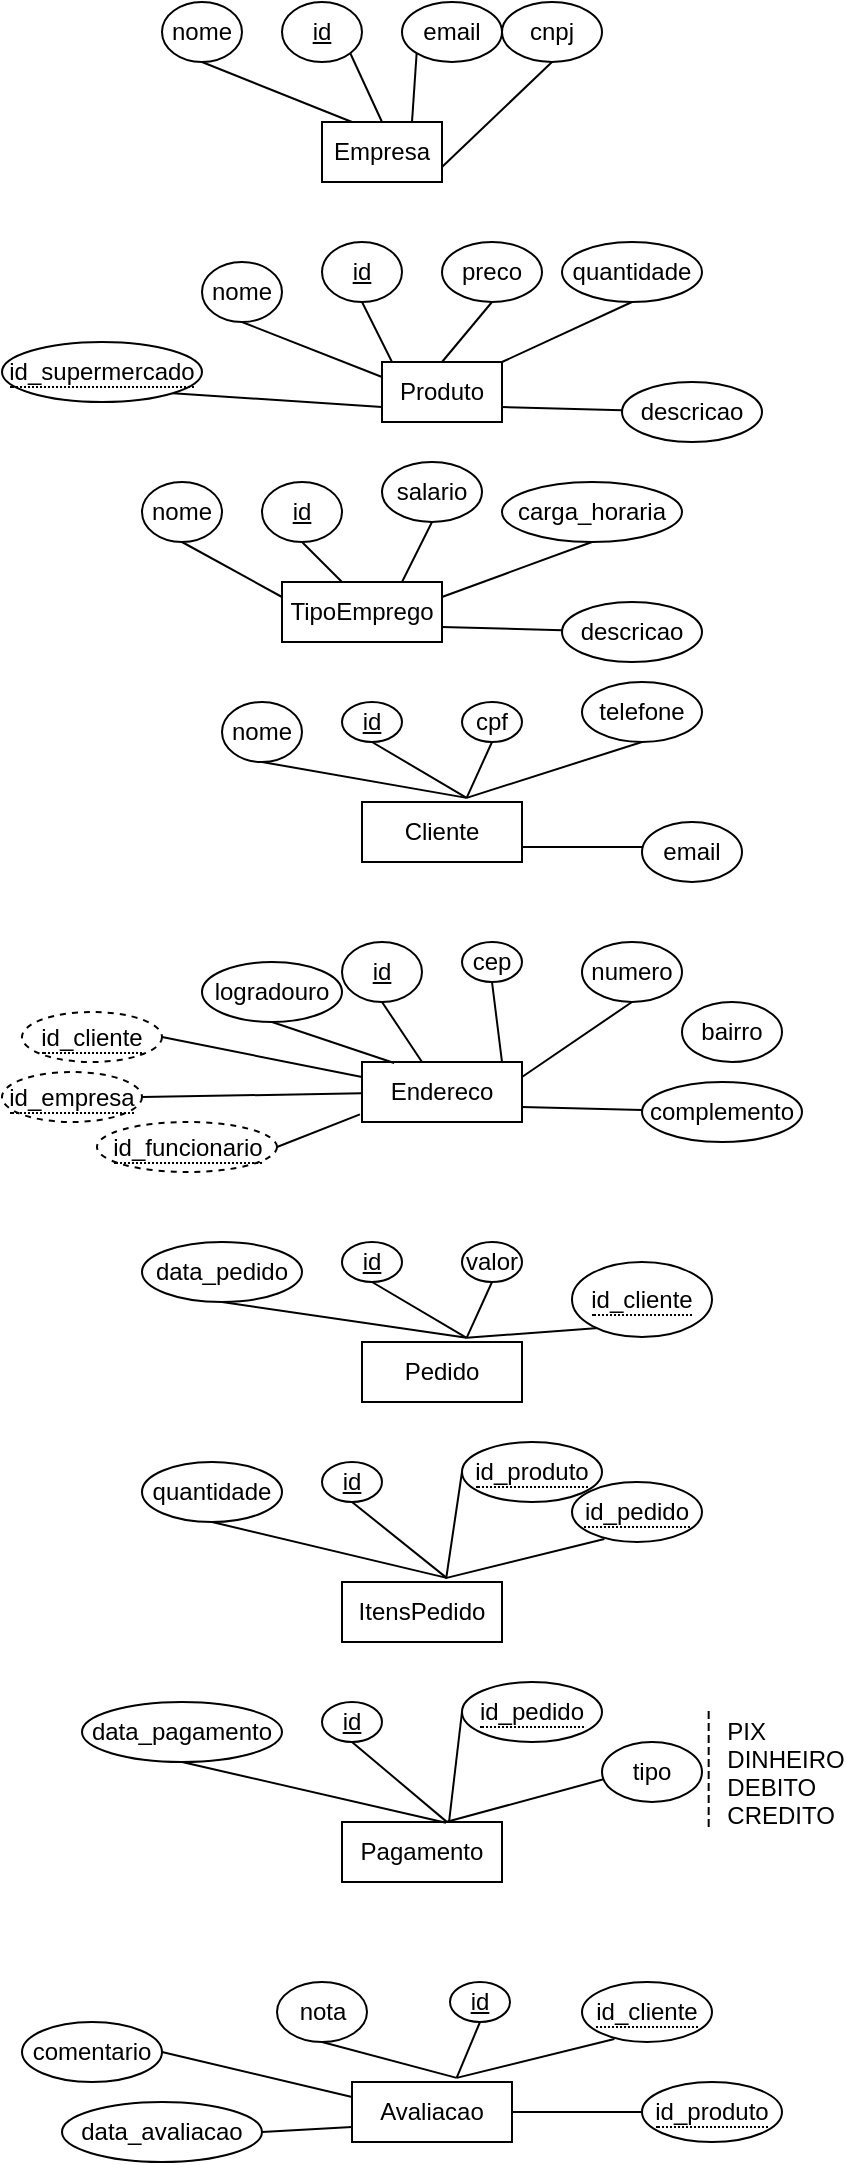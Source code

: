 <mxfile version="26.2.14">
  <diagram name="Página-1" id="Drnf9uqqlirL5EnXHfjC">
    <mxGraphModel dx="1042" dy="570" grid="1" gridSize="10" guides="1" tooltips="1" connect="1" arrows="1" fold="1" page="1" pageScale="1" pageWidth="827" pageHeight="1169" math="0" shadow="0">
      <root>
        <mxCell id="0" />
        <mxCell id="1" parent="0" />
        <mxCell id="9hwOlMBhv-UrlbbnnncC-19" style="rounded=0;orthogonalLoop=1;jettySize=auto;html=1;exitX=1;exitY=0.75;exitDx=0;exitDy=0;entryX=0.5;entryY=1;entryDx=0;entryDy=0;endArrow=none;startFill=0;" parent="1" source="EYXZYuBYo84JqY7Hq9LT-1" target="EYXZYuBYo84JqY7Hq9LT-4" edge="1">
          <mxGeometry relative="1" as="geometry" />
        </mxCell>
        <mxCell id="EYXZYuBYo84JqY7Hq9LT-1" value="Empresa" style="rounded=0;whiteSpace=wrap;html=1;" parent="1" vertex="1">
          <mxGeometry x="350" y="70" width="60" height="30" as="geometry" />
        </mxCell>
        <mxCell id="9hwOlMBhv-UrlbbnnncC-14" style="rounded=0;orthogonalLoop=1;jettySize=auto;html=1;exitX=0.5;exitY=1;exitDx=0;exitDy=0;entryX=0.25;entryY=0;entryDx=0;entryDy=0;endArrow=none;startFill=0;" parent="1" source="EYXZYuBYo84JqY7Hq9LT-2" target="EYXZYuBYo84JqY7Hq9LT-1" edge="1">
          <mxGeometry relative="1" as="geometry" />
        </mxCell>
        <mxCell id="EYXZYuBYo84JqY7Hq9LT-2" value="nome" style="ellipse;whiteSpace=wrap;html=1;" parent="1" vertex="1">
          <mxGeometry x="270" y="10" width="40" height="30" as="geometry" />
        </mxCell>
        <mxCell id="9hwOlMBhv-UrlbbnnncC-15" style="rounded=0;orthogonalLoop=1;jettySize=auto;html=1;exitX=1;exitY=1;exitDx=0;exitDy=0;entryX=0.5;entryY=0;entryDx=0;entryDy=0;endArrow=none;startFill=0;" parent="1" source="EYXZYuBYo84JqY7Hq9LT-3" target="EYXZYuBYo84JqY7Hq9LT-1" edge="1">
          <mxGeometry relative="1" as="geometry" />
        </mxCell>
        <mxCell id="EYXZYuBYo84JqY7Hq9LT-3" value="id" style="ellipse;whiteSpace=wrap;html=1;align=center;fontStyle=4;" parent="1" vertex="1">
          <mxGeometry x="330" y="10" width="40" height="30" as="geometry" />
        </mxCell>
        <mxCell id="EYXZYuBYo84JqY7Hq9LT-4" value="cnpj" style="ellipse;whiteSpace=wrap;html=1;align=center;" parent="1" vertex="1">
          <mxGeometry x="440" y="10" width="50" height="30" as="geometry" />
        </mxCell>
        <mxCell id="9hwOlMBhv-UrlbbnnncC-17" style="rounded=0;orthogonalLoop=1;jettySize=auto;html=1;exitX=0;exitY=1;exitDx=0;exitDy=0;entryX=0.75;entryY=0;entryDx=0;entryDy=0;endArrow=none;startFill=0;" parent="1" source="EYXZYuBYo84JqY7Hq9LT-5" target="EYXZYuBYo84JqY7Hq9LT-1" edge="1">
          <mxGeometry relative="1" as="geometry" />
        </mxCell>
        <mxCell id="EYXZYuBYo84JqY7Hq9LT-5" value="email" style="ellipse;whiteSpace=wrap;html=1;align=center;" parent="1" vertex="1">
          <mxGeometry x="390" y="10" width="50" height="30" as="geometry" />
        </mxCell>
        <mxCell id="9hwOlMBhv-UrlbbnnncC-1" value="Produto" style="rounded=0;whiteSpace=wrap;html=1;" parent="1" vertex="1">
          <mxGeometry x="380" y="190" width="60" height="30" as="geometry" />
        </mxCell>
        <mxCell id="9hwOlMBhv-UrlbbnnncC-21" style="rounded=0;orthogonalLoop=1;jettySize=auto;html=1;exitX=0.5;exitY=1;exitDx=0;exitDy=0;entryX=0;entryY=0.25;entryDx=0;entryDy=0;endArrow=none;startFill=0;" parent="1" source="9hwOlMBhv-UrlbbnnncC-3" target="9hwOlMBhv-UrlbbnnncC-1" edge="1">
          <mxGeometry relative="1" as="geometry" />
        </mxCell>
        <mxCell id="9hwOlMBhv-UrlbbnnncC-3" value="nome" style="ellipse;whiteSpace=wrap;html=1;" parent="1" vertex="1">
          <mxGeometry x="290" y="140" width="40" height="30" as="geometry" />
        </mxCell>
        <mxCell id="9hwOlMBhv-UrlbbnnncC-22" style="rounded=0;orthogonalLoop=1;jettySize=auto;html=1;exitX=0.5;exitY=1;exitDx=0;exitDy=0;endArrow=none;startFill=0;" parent="1" source="9hwOlMBhv-UrlbbnnncC-4" edge="1">
          <mxGeometry relative="1" as="geometry">
            <mxPoint x="385" y="190" as="targetPoint" />
          </mxGeometry>
        </mxCell>
        <mxCell id="9hwOlMBhv-UrlbbnnncC-4" value="id" style="ellipse;whiteSpace=wrap;html=1;align=center;fontStyle=4;" parent="1" vertex="1">
          <mxGeometry x="350" y="130" width="40" height="30" as="geometry" />
        </mxCell>
        <mxCell id="9hwOlMBhv-UrlbbnnncC-23" style="rounded=0;orthogonalLoop=1;jettySize=auto;html=1;exitX=0.5;exitY=1;exitDx=0;exitDy=0;entryX=0.5;entryY=0;entryDx=0;entryDy=0;endArrow=none;startFill=0;" parent="1" source="9hwOlMBhv-UrlbbnnncC-5" target="9hwOlMBhv-UrlbbnnncC-1" edge="1">
          <mxGeometry relative="1" as="geometry" />
        </mxCell>
        <mxCell id="9hwOlMBhv-UrlbbnnncC-5" value="preco" style="ellipse;whiteSpace=wrap;html=1;align=center;" parent="1" vertex="1">
          <mxGeometry x="410" y="130" width="50" height="30" as="geometry" />
        </mxCell>
        <mxCell id="9hwOlMBhv-UrlbbnnncC-24" style="rounded=0;orthogonalLoop=1;jettySize=auto;html=1;exitX=0.5;exitY=1;exitDx=0;exitDy=0;entryX=1;entryY=0;entryDx=0;entryDy=0;endArrow=none;startFill=0;" parent="1" source="9hwOlMBhv-UrlbbnnncC-6" target="9hwOlMBhv-UrlbbnnncC-1" edge="1">
          <mxGeometry relative="1" as="geometry" />
        </mxCell>
        <mxCell id="9hwOlMBhv-UrlbbnnncC-6" value="quantidade" style="ellipse;whiteSpace=wrap;html=1;align=center;" parent="1" vertex="1">
          <mxGeometry x="470" y="130" width="70" height="30" as="geometry" />
        </mxCell>
        <mxCell id="9hwOlMBhv-UrlbbnnncC-25" style="rounded=0;orthogonalLoop=1;jettySize=auto;html=1;entryX=1;entryY=0.75;entryDx=0;entryDy=0;endArrow=none;startFill=0;" parent="1" source="9hwOlMBhv-UrlbbnnncC-7" target="9hwOlMBhv-UrlbbnnncC-1" edge="1">
          <mxGeometry relative="1" as="geometry" />
        </mxCell>
        <mxCell id="9hwOlMBhv-UrlbbnnncC-7" value="descricao" style="ellipse;whiteSpace=wrap;html=1;align=center;" parent="1" vertex="1">
          <mxGeometry x="500" y="200" width="70" height="30" as="geometry" />
        </mxCell>
        <mxCell id="9hwOlMBhv-UrlbbnnncC-26" value="TipoEmprego" style="rounded=0;whiteSpace=wrap;html=1;" parent="1" vertex="1">
          <mxGeometry x="330" y="300" width="80" height="30" as="geometry" />
        </mxCell>
        <mxCell id="9hwOlMBhv-UrlbbnnncC-27" style="rounded=0;orthogonalLoop=1;jettySize=auto;html=1;exitX=0.5;exitY=1;exitDx=0;exitDy=0;entryX=0;entryY=0.25;entryDx=0;entryDy=0;endArrow=none;startFill=0;" parent="1" source="9hwOlMBhv-UrlbbnnncC-28" target="9hwOlMBhv-UrlbbnnncC-26" edge="1">
          <mxGeometry relative="1" as="geometry" />
        </mxCell>
        <mxCell id="9hwOlMBhv-UrlbbnnncC-28" value="nome" style="ellipse;whiteSpace=wrap;html=1;" parent="1" vertex="1">
          <mxGeometry x="260" y="250" width="40" height="30" as="geometry" />
        </mxCell>
        <mxCell id="9hwOlMBhv-UrlbbnnncC-29" style="rounded=0;orthogonalLoop=1;jettySize=auto;html=1;exitX=0.5;exitY=1;exitDx=0;exitDy=0;endArrow=none;startFill=0;" parent="1" source="9hwOlMBhv-UrlbbnnncC-30" edge="1">
          <mxGeometry relative="1" as="geometry">
            <mxPoint x="360" y="300" as="targetPoint" />
          </mxGeometry>
        </mxCell>
        <mxCell id="9hwOlMBhv-UrlbbnnncC-30" value="id" style="ellipse;whiteSpace=wrap;html=1;align=center;fontStyle=4;" parent="1" vertex="1">
          <mxGeometry x="320" y="250" width="40" height="30" as="geometry" />
        </mxCell>
        <mxCell id="9hwOlMBhv-UrlbbnnncC-31" style="rounded=0;orthogonalLoop=1;jettySize=auto;html=1;exitX=0.5;exitY=1;exitDx=0;exitDy=0;entryX=0.75;entryY=0;entryDx=0;entryDy=0;endArrow=none;startFill=0;" parent="1" source="9hwOlMBhv-UrlbbnnncC-32" target="9hwOlMBhv-UrlbbnnncC-26" edge="1">
          <mxGeometry relative="1" as="geometry" />
        </mxCell>
        <mxCell id="9hwOlMBhv-UrlbbnnncC-32" value="salario" style="ellipse;whiteSpace=wrap;html=1;align=center;" parent="1" vertex="1">
          <mxGeometry x="380" y="240" width="50" height="30" as="geometry" />
        </mxCell>
        <mxCell id="9hwOlMBhv-UrlbbnnncC-33" style="rounded=0;orthogonalLoop=1;jettySize=auto;html=1;exitX=0.5;exitY=1;exitDx=0;exitDy=0;entryX=1;entryY=0.25;entryDx=0;entryDy=0;endArrow=none;startFill=0;" parent="1" source="9hwOlMBhv-UrlbbnnncC-34" target="9hwOlMBhv-UrlbbnnncC-26" edge="1">
          <mxGeometry relative="1" as="geometry" />
        </mxCell>
        <mxCell id="9hwOlMBhv-UrlbbnnncC-34" value="carga_horaria" style="ellipse;whiteSpace=wrap;html=1;align=center;" parent="1" vertex="1">
          <mxGeometry x="440" y="250" width="90" height="30" as="geometry" />
        </mxCell>
        <mxCell id="9hwOlMBhv-UrlbbnnncC-35" style="rounded=0;orthogonalLoop=1;jettySize=auto;html=1;entryX=1;entryY=0.75;entryDx=0;entryDy=0;endArrow=none;startFill=0;" parent="1" source="9hwOlMBhv-UrlbbnnncC-36" target="9hwOlMBhv-UrlbbnnncC-26" edge="1">
          <mxGeometry relative="1" as="geometry" />
        </mxCell>
        <mxCell id="9hwOlMBhv-UrlbbnnncC-36" value="descricao" style="ellipse;whiteSpace=wrap;html=1;align=center;" parent="1" vertex="1">
          <mxGeometry x="470" y="310" width="70" height="30" as="geometry" />
        </mxCell>
        <mxCell id="9hwOlMBhv-UrlbbnnncC-38" style="rounded=0;orthogonalLoop=1;jettySize=auto;html=1;exitX=1;exitY=1;exitDx=0;exitDy=0;entryX=0;entryY=0.75;entryDx=0;entryDy=0;endArrow=none;startFill=0;" parent="1" source="9hwOlMBhv-UrlbbnnncC-37" target="9hwOlMBhv-UrlbbnnncC-1" edge="1">
          <mxGeometry relative="1" as="geometry" />
        </mxCell>
        <mxCell id="9hwOlMBhv-UrlbbnnncC-37" value="&lt;span style=&quot;border-bottom: 1px dotted&quot;&gt;id_supermercado&lt;/span&gt;" style="ellipse;whiteSpace=wrap;html=1;align=center;" parent="1" vertex="1">
          <mxGeometry x="190" y="180" width="100" height="30" as="geometry" />
        </mxCell>
        <mxCell id="9hwOlMBhv-UrlbbnnncC-39" value="Cliente" style="rounded=0;whiteSpace=wrap;html=1;" parent="1" vertex="1">
          <mxGeometry x="370" y="410" width="80" height="30" as="geometry" />
        </mxCell>
        <mxCell id="9hwOlMBhv-UrlbbnnncC-41" value="nome" style="ellipse;whiteSpace=wrap;html=1;" parent="1" vertex="1">
          <mxGeometry x="300" y="360" width="40" height="30" as="geometry" />
        </mxCell>
        <mxCell id="9hwOlMBhv-UrlbbnnncC-43" value="id" style="ellipse;whiteSpace=wrap;html=1;align=center;fontStyle=4;" parent="1" vertex="1">
          <mxGeometry x="360" y="360" width="30" height="20" as="geometry" />
        </mxCell>
        <mxCell id="9hwOlMBhv-UrlbbnnncC-45" value="cpf" style="ellipse;whiteSpace=wrap;html=1;align=center;" parent="1" vertex="1">
          <mxGeometry x="420" y="360" width="30" height="20" as="geometry" />
        </mxCell>
        <mxCell id="9hwOlMBhv-UrlbbnnncC-46" style="rounded=0;orthogonalLoop=1;jettySize=auto;html=1;exitX=0.5;exitY=1;exitDx=0;exitDy=0;entryX=0.654;entryY=-0.069;entryDx=0;entryDy=0;endArrow=none;startFill=0;entryPerimeter=0;" parent="1" source="9hwOlMBhv-UrlbbnnncC-47" target="9hwOlMBhv-UrlbbnnncC-39" edge="1">
          <mxGeometry relative="1" as="geometry" />
        </mxCell>
        <mxCell id="9hwOlMBhv-UrlbbnnncC-47" value="telefone" style="ellipse;whiteSpace=wrap;html=1;align=center;" parent="1" vertex="1">
          <mxGeometry x="480" y="350" width="60" height="30" as="geometry" />
        </mxCell>
        <mxCell id="9hwOlMBhv-UrlbbnnncC-48" style="edgeStyle=orthogonalEdgeStyle;rounded=0;orthogonalLoop=1;jettySize=auto;html=1;entryX=1;entryY=0.75;entryDx=0;entryDy=0;endArrow=none;startFill=0;" parent="1" source="9hwOlMBhv-UrlbbnnncC-49" target="9hwOlMBhv-UrlbbnnncC-39" edge="1">
          <mxGeometry relative="1" as="geometry">
            <Array as="points">
              <mxPoint x="480" y="433" />
            </Array>
          </mxGeometry>
        </mxCell>
        <mxCell id="9hwOlMBhv-UrlbbnnncC-49" value="email" style="ellipse;whiteSpace=wrap;html=1;align=center;" parent="1" vertex="1">
          <mxGeometry x="510" y="420" width="50" height="30" as="geometry" />
        </mxCell>
        <mxCell id="9hwOlMBhv-UrlbbnnncC-50" value="Endereco" style="rounded=0;whiteSpace=wrap;html=1;" parent="1" vertex="1">
          <mxGeometry x="370" y="540" width="80" height="30" as="geometry" />
        </mxCell>
        <mxCell id="9hwOlMBhv-UrlbbnnncC-51" style="rounded=0;orthogonalLoop=1;jettySize=auto;html=1;exitX=0.5;exitY=1;exitDx=0;exitDy=0;entryX=0.201;entryY=0.016;entryDx=0;entryDy=0;endArrow=none;startFill=0;entryPerimeter=0;" parent="1" source="9hwOlMBhv-UrlbbnnncC-52" target="9hwOlMBhv-UrlbbnnncC-50" edge="1">
          <mxGeometry relative="1" as="geometry" />
        </mxCell>
        <mxCell id="9hwOlMBhv-UrlbbnnncC-52" value="logradouro" style="ellipse;whiteSpace=wrap;html=1;" parent="1" vertex="1">
          <mxGeometry x="290" y="490" width="70" height="30" as="geometry" />
        </mxCell>
        <mxCell id="9hwOlMBhv-UrlbbnnncC-53" style="rounded=0;orthogonalLoop=1;jettySize=auto;html=1;exitX=0.5;exitY=1;exitDx=0;exitDy=0;endArrow=none;startFill=0;" parent="1" source="9hwOlMBhv-UrlbbnnncC-54" edge="1">
          <mxGeometry relative="1" as="geometry">
            <mxPoint x="400" y="540" as="targetPoint" />
          </mxGeometry>
        </mxCell>
        <mxCell id="9hwOlMBhv-UrlbbnnncC-54" value="id" style="ellipse;whiteSpace=wrap;html=1;align=center;fontStyle=4;" parent="1" vertex="1">
          <mxGeometry x="360" y="480" width="40" height="30" as="geometry" />
        </mxCell>
        <mxCell id="9hwOlMBhv-UrlbbnnncC-55" style="rounded=0;orthogonalLoop=1;jettySize=auto;html=1;exitX=0.5;exitY=1;exitDx=0;exitDy=0;endArrow=none;startFill=0;" parent="1" source="9hwOlMBhv-UrlbbnnncC-56" edge="1">
          <mxGeometry relative="1" as="geometry">
            <mxPoint x="440" y="540" as="targetPoint" />
          </mxGeometry>
        </mxCell>
        <mxCell id="9hwOlMBhv-UrlbbnnncC-56" value="cep" style="ellipse;whiteSpace=wrap;html=1;align=center;" parent="1" vertex="1">
          <mxGeometry x="420" y="480" width="30" height="20" as="geometry" />
        </mxCell>
        <mxCell id="9hwOlMBhv-UrlbbnnncC-57" style="rounded=0;orthogonalLoop=1;jettySize=auto;html=1;exitX=0.5;exitY=1;exitDx=0;exitDy=0;entryX=1;entryY=0.25;entryDx=0;entryDy=0;endArrow=none;startFill=0;" parent="1" source="9hwOlMBhv-UrlbbnnncC-58" target="9hwOlMBhv-UrlbbnnncC-50" edge="1">
          <mxGeometry relative="1" as="geometry" />
        </mxCell>
        <mxCell id="9hwOlMBhv-UrlbbnnncC-58" value="numero" style="ellipse;whiteSpace=wrap;html=1;align=center;" parent="1" vertex="1">
          <mxGeometry x="480" y="480" width="50" height="30" as="geometry" />
        </mxCell>
        <mxCell id="9hwOlMBhv-UrlbbnnncC-59" style="rounded=0;orthogonalLoop=1;jettySize=auto;html=1;entryX=1;entryY=0.75;entryDx=0;entryDy=0;endArrow=none;startFill=0;" parent="1" source="9hwOlMBhv-UrlbbnnncC-60" target="9hwOlMBhv-UrlbbnnncC-50" edge="1">
          <mxGeometry relative="1" as="geometry" />
        </mxCell>
        <mxCell id="9hwOlMBhv-UrlbbnnncC-60" value="complemento" style="ellipse;whiteSpace=wrap;html=1;align=center;" parent="1" vertex="1">
          <mxGeometry x="510" y="550" width="80" height="30" as="geometry" />
        </mxCell>
        <mxCell id="9hwOlMBhv-UrlbbnnncC-61" value="bairro" style="ellipse;whiteSpace=wrap;html=1;align=center;" parent="1" vertex="1">
          <mxGeometry x="530" y="510" width="50" height="30" as="geometry" />
        </mxCell>
        <mxCell id="9hwOlMBhv-UrlbbnnncC-68" style="rounded=0;orthogonalLoop=1;jettySize=auto;html=1;exitX=1;exitY=0.5;exitDx=0;exitDy=0;entryX=0;entryY=0.25;entryDx=0;entryDy=0;endArrow=none;startFill=0;" parent="1" source="9hwOlMBhv-UrlbbnnncC-64" target="9hwOlMBhv-UrlbbnnncC-50" edge="1">
          <mxGeometry relative="1" as="geometry" />
        </mxCell>
        <mxCell id="9hwOlMBhv-UrlbbnnncC-64" value="&lt;span style=&quot;border-bottom: 1px dotted&quot;&gt;id_cliente&lt;/span&gt;" style="ellipse;whiteSpace=wrap;html=1;align=center;dashed=1;" parent="1" vertex="1">
          <mxGeometry x="200" y="515" width="70" height="25" as="geometry" />
        </mxCell>
        <mxCell id="9hwOlMBhv-UrlbbnnncC-67" style="rounded=0;orthogonalLoop=1;jettySize=auto;html=1;exitX=1;exitY=0.5;exitDx=0;exitDy=0;endArrow=none;startFill=0;" parent="1" source="9hwOlMBhv-UrlbbnnncC-65" target="9hwOlMBhv-UrlbbnnncC-50" edge="1">
          <mxGeometry relative="1" as="geometry" />
        </mxCell>
        <mxCell id="9hwOlMBhv-UrlbbnnncC-65" value="&lt;span style=&quot;border-bottom: 1px dotted&quot;&gt;id_empresa&lt;/span&gt;" style="ellipse;whiteSpace=wrap;html=1;align=center;dashed=1;" parent="1" vertex="1">
          <mxGeometry x="190" y="545" width="70" height="25" as="geometry" />
        </mxCell>
        <mxCell id="9hwOlMBhv-UrlbbnnncC-66" value="&lt;span style=&quot;border-bottom: 1px dotted&quot;&gt;id_funcionario&lt;/span&gt;" style="ellipse;whiteSpace=wrap;html=1;align=center;dashed=1;" parent="1" vertex="1">
          <mxGeometry x="237.5" y="570" width="90" height="25" as="geometry" />
        </mxCell>
        <mxCell id="9hwOlMBhv-UrlbbnnncC-69" style="rounded=0;orthogonalLoop=1;jettySize=auto;html=1;exitX=1;exitY=0.5;exitDx=0;exitDy=0;entryX=-0.013;entryY=0.872;entryDx=0;entryDy=0;entryPerimeter=0;endArrow=none;startFill=0;" parent="1" source="9hwOlMBhv-UrlbbnnncC-66" target="9hwOlMBhv-UrlbbnnncC-50" edge="1">
          <mxGeometry relative="1" as="geometry" />
        </mxCell>
        <mxCell id="9hwOlMBhv-UrlbbnnncC-70" style="rounded=0;orthogonalLoop=1;jettySize=auto;html=1;exitX=0.5;exitY=1;exitDx=0;exitDy=0;entryX=0.654;entryY=-0.069;entryDx=0;entryDy=0;endArrow=none;startFill=0;entryPerimeter=0;" parent="1" source="9hwOlMBhv-UrlbbnnncC-45" target="9hwOlMBhv-UrlbbnnncC-39" edge="1">
          <mxGeometry relative="1" as="geometry" />
        </mxCell>
        <mxCell id="9hwOlMBhv-UrlbbnnncC-71" style="rounded=0;orthogonalLoop=1;jettySize=auto;html=1;exitX=0.5;exitY=1;exitDx=0;exitDy=0;entryX=0.654;entryY=-0.069;entryDx=0;entryDy=0;endArrow=none;startFill=0;entryPerimeter=0;" parent="1" source="9hwOlMBhv-UrlbbnnncC-43" target="9hwOlMBhv-UrlbbnnncC-39" edge="1">
          <mxGeometry relative="1" as="geometry" />
        </mxCell>
        <mxCell id="9hwOlMBhv-UrlbbnnncC-72" style="rounded=0;orthogonalLoop=1;jettySize=auto;html=1;exitX=0.5;exitY=1;exitDx=0;exitDy=0;entryX=0.654;entryY=-0.069;entryDx=0;entryDy=0;endArrow=none;startFill=0;entryPerimeter=0;" parent="1" source="9hwOlMBhv-UrlbbnnncC-41" target="9hwOlMBhv-UrlbbnnncC-39" edge="1">
          <mxGeometry relative="1" as="geometry" />
        </mxCell>
        <mxCell id="9hwOlMBhv-UrlbbnnncC-76" value="Pedido" style="rounded=0;whiteSpace=wrap;html=1;" parent="1" vertex="1">
          <mxGeometry x="370" y="680" width="80" height="30" as="geometry" />
        </mxCell>
        <mxCell id="9hwOlMBhv-UrlbbnnncC-77" value="data_pedido" style="ellipse;whiteSpace=wrap;html=1;" parent="1" vertex="1">
          <mxGeometry x="260" y="630" width="80" height="30" as="geometry" />
        </mxCell>
        <mxCell id="9hwOlMBhv-UrlbbnnncC-78" value="id" style="ellipse;whiteSpace=wrap;html=1;align=center;fontStyle=4;" parent="1" vertex="1">
          <mxGeometry x="360" y="630" width="30" height="20" as="geometry" />
        </mxCell>
        <mxCell id="9hwOlMBhv-UrlbbnnncC-79" value="valor" style="ellipse;whiteSpace=wrap;html=1;align=center;" parent="1" vertex="1">
          <mxGeometry x="420" y="630" width="30" height="20" as="geometry" />
        </mxCell>
        <mxCell id="9hwOlMBhv-UrlbbnnncC-80" style="rounded=0;orthogonalLoop=1;jettySize=auto;html=1;exitX=0.334;exitY=0.86;exitDx=0;exitDy=0;entryX=0.654;entryY=-0.069;entryDx=0;entryDy=0;endArrow=none;startFill=0;entryPerimeter=0;exitPerimeter=0;" parent="1" source="9hwOlMBhv-UrlbbnnncC-91" target="9hwOlMBhv-UrlbbnnncC-76" edge="1">
          <mxGeometry relative="1" as="geometry">
            <mxPoint x="510" y="650" as="sourcePoint" />
          </mxGeometry>
        </mxCell>
        <mxCell id="9hwOlMBhv-UrlbbnnncC-84" style="rounded=0;orthogonalLoop=1;jettySize=auto;html=1;exitX=0.5;exitY=1;exitDx=0;exitDy=0;entryX=0.654;entryY=-0.069;entryDx=0;entryDy=0;endArrow=none;startFill=0;entryPerimeter=0;" parent="1" source="9hwOlMBhv-UrlbbnnncC-79" target="9hwOlMBhv-UrlbbnnncC-76" edge="1">
          <mxGeometry relative="1" as="geometry" />
        </mxCell>
        <mxCell id="9hwOlMBhv-UrlbbnnncC-85" style="rounded=0;orthogonalLoop=1;jettySize=auto;html=1;exitX=0.5;exitY=1;exitDx=0;exitDy=0;entryX=0.654;entryY=-0.069;entryDx=0;entryDy=0;endArrow=none;startFill=0;entryPerimeter=0;" parent="1" source="9hwOlMBhv-UrlbbnnncC-78" target="9hwOlMBhv-UrlbbnnncC-76" edge="1">
          <mxGeometry relative="1" as="geometry" />
        </mxCell>
        <mxCell id="9hwOlMBhv-UrlbbnnncC-86" style="rounded=0;orthogonalLoop=1;jettySize=auto;html=1;exitX=0.5;exitY=1;exitDx=0;exitDy=0;entryX=0.654;entryY=-0.069;entryDx=0;entryDy=0;endArrow=none;startFill=0;entryPerimeter=0;" parent="1" source="9hwOlMBhv-UrlbbnnncC-77" target="9hwOlMBhv-UrlbbnnncC-76" edge="1">
          <mxGeometry relative="1" as="geometry" />
        </mxCell>
        <mxCell id="9hwOlMBhv-UrlbbnnncC-91" value="&lt;span style=&quot;border-bottom: 1px dotted&quot;&gt;id_cliente&lt;/span&gt;" style="ellipse;whiteSpace=wrap;html=1;align=center;" parent="1" vertex="1">
          <mxGeometry x="475" y="640" width="70" height="37.5" as="geometry" />
        </mxCell>
        <mxCell id="9hwOlMBhv-UrlbbnnncC-103" value="ItensPedido" style="rounded=0;whiteSpace=wrap;html=1;" parent="1" vertex="1">
          <mxGeometry x="360" y="800" width="80" height="30" as="geometry" />
        </mxCell>
        <mxCell id="9hwOlMBhv-UrlbbnnncC-104" value="quantidade" style="ellipse;whiteSpace=wrap;html=1;" parent="1" vertex="1">
          <mxGeometry x="260" y="740" width="70" height="30" as="geometry" />
        </mxCell>
        <mxCell id="9hwOlMBhv-UrlbbnnncC-105" value="id" style="ellipse;whiteSpace=wrap;html=1;align=center;fontStyle=4;" parent="1" vertex="1">
          <mxGeometry x="350" y="740" width="30" height="20" as="geometry" />
        </mxCell>
        <mxCell id="9hwOlMBhv-UrlbbnnncC-107" style="rounded=0;orthogonalLoop=1;jettySize=auto;html=1;exitX=0.249;exitY=0.951;exitDx=0;exitDy=0;entryX=0.654;entryY=-0.069;entryDx=0;entryDy=0;endArrow=none;startFill=0;entryPerimeter=0;exitPerimeter=0;" parent="1" source="9hwOlMBhv-UrlbbnnncC-114" target="9hwOlMBhv-UrlbbnnncC-103" edge="1">
          <mxGeometry relative="1" as="geometry">
            <mxPoint x="500" y="760" as="sourcePoint" />
          </mxGeometry>
        </mxCell>
        <mxCell id="9hwOlMBhv-UrlbbnnncC-109" style="rounded=0;orthogonalLoop=1;jettySize=auto;html=1;endArrow=none;startFill=0;exitX=0;exitY=0.5;exitDx=0;exitDy=0;entryX=0.651;entryY=-0.055;entryDx=0;entryDy=0;entryPerimeter=0;" parent="1" source="9hwOlMBhv-UrlbbnnncC-115" target="9hwOlMBhv-UrlbbnnncC-103" edge="1">
          <mxGeometry relative="1" as="geometry">
            <mxPoint x="500.341" y="812.529" as="sourcePoint" />
            <mxPoint x="430" y="830" as="targetPoint" />
          </mxGeometry>
        </mxCell>
        <mxCell id="9hwOlMBhv-UrlbbnnncC-112" style="rounded=0;orthogonalLoop=1;jettySize=auto;html=1;exitX=0.5;exitY=1;exitDx=0;exitDy=0;entryX=0.654;entryY=-0.069;entryDx=0;entryDy=0;endArrow=none;startFill=0;entryPerimeter=0;" parent="1" source="9hwOlMBhv-UrlbbnnncC-105" target="9hwOlMBhv-UrlbbnnncC-103" edge="1">
          <mxGeometry relative="1" as="geometry" />
        </mxCell>
        <mxCell id="9hwOlMBhv-UrlbbnnncC-113" style="rounded=0;orthogonalLoop=1;jettySize=auto;html=1;exitX=0.5;exitY=1;exitDx=0;exitDy=0;entryX=0.654;entryY=-0.069;entryDx=0;entryDy=0;endArrow=none;startFill=0;entryPerimeter=0;" parent="1" source="9hwOlMBhv-UrlbbnnncC-104" target="9hwOlMBhv-UrlbbnnncC-103" edge="1">
          <mxGeometry relative="1" as="geometry" />
        </mxCell>
        <mxCell id="9hwOlMBhv-UrlbbnnncC-114" value="&lt;span style=&quot;border-bottom: 1px dotted&quot;&gt;id_pedido&lt;/span&gt;" style="ellipse;whiteSpace=wrap;html=1;align=center;" parent="1" vertex="1">
          <mxGeometry x="475" y="750" width="65" height="30" as="geometry" />
        </mxCell>
        <mxCell id="9hwOlMBhv-UrlbbnnncC-115" value="&lt;span style=&quot;border-bottom: 1px dotted&quot;&gt;id_produto&lt;/span&gt;" style="ellipse;whiteSpace=wrap;html=1;align=center;" parent="1" vertex="1">
          <mxGeometry x="420" y="730" width="70" height="30" as="geometry" />
        </mxCell>
        <mxCell id="9hwOlMBhv-UrlbbnnncC-117" value="Pagamento" style="rounded=0;whiteSpace=wrap;html=1;" parent="1" vertex="1">
          <mxGeometry x="360" y="920" width="80" height="30" as="geometry" />
        </mxCell>
        <mxCell id="9hwOlMBhv-UrlbbnnncC-118" value="data_pagamento" style="ellipse;whiteSpace=wrap;html=1;" parent="1" vertex="1">
          <mxGeometry x="230" y="860" width="100" height="30" as="geometry" />
        </mxCell>
        <mxCell id="9hwOlMBhv-UrlbbnnncC-119" value="id" style="ellipse;whiteSpace=wrap;html=1;align=center;fontStyle=4;" parent="1" vertex="1">
          <mxGeometry x="350" y="860" width="30" height="20" as="geometry" />
        </mxCell>
        <mxCell id="9hwOlMBhv-UrlbbnnncC-120" style="rounded=0;orthogonalLoop=1;jettySize=auto;html=1;exitX=0.249;exitY=0.951;exitDx=0;exitDy=0;endArrow=none;startFill=0;exitPerimeter=0;" parent="1" edge="1">
          <mxGeometry relative="1" as="geometry">
            <mxPoint x="491.185" y="898.53" as="sourcePoint" />
            <mxPoint x="412" y="920" as="targetPoint" />
          </mxGeometry>
        </mxCell>
        <mxCell id="9hwOlMBhv-UrlbbnnncC-121" style="rounded=0;orthogonalLoop=1;jettySize=auto;html=1;endArrow=none;startFill=0;exitX=0;exitY=0.5;exitDx=0;exitDy=0;entryX=0.669;entryY=-0.002;entryDx=0;entryDy=0;entryPerimeter=0;" parent="1" source="9hwOlMBhv-UrlbbnnncC-125" target="9hwOlMBhv-UrlbbnnncC-117" edge="1">
          <mxGeometry relative="1" as="geometry">
            <mxPoint x="500.341" y="932.529" as="sourcePoint" />
            <mxPoint x="410" y="920" as="targetPoint" />
          </mxGeometry>
        </mxCell>
        <mxCell id="9hwOlMBhv-UrlbbnnncC-122" style="rounded=0;orthogonalLoop=1;jettySize=auto;html=1;exitX=0.5;exitY=1;exitDx=0;exitDy=0;entryX=0.655;entryY=-0.002;entryDx=0;entryDy=0;endArrow=none;startFill=0;entryPerimeter=0;" parent="1" source="9hwOlMBhv-UrlbbnnncC-119" target="9hwOlMBhv-UrlbbnnncC-117" edge="1">
          <mxGeometry relative="1" as="geometry" />
        </mxCell>
        <mxCell id="9hwOlMBhv-UrlbbnnncC-123" style="rounded=0;orthogonalLoop=1;jettySize=auto;html=1;exitX=0.5;exitY=1;exitDx=0;exitDy=0;entryX=0.65;entryY=0.013;entryDx=0;entryDy=0;endArrow=none;startFill=0;entryPerimeter=0;" parent="1" source="9hwOlMBhv-UrlbbnnncC-118" target="9hwOlMBhv-UrlbbnnncC-117" edge="1">
          <mxGeometry relative="1" as="geometry" />
        </mxCell>
        <mxCell id="9hwOlMBhv-UrlbbnnncC-125" value="&lt;span style=&quot;border-bottom: 1px dotted&quot;&gt;id_pedido&lt;/span&gt;" style="ellipse;whiteSpace=wrap;html=1;align=center;" parent="1" vertex="1">
          <mxGeometry x="420" y="850" width="70" height="30" as="geometry" />
        </mxCell>
        <mxCell id="9hwOlMBhv-UrlbbnnncC-126" value="tipo" style="ellipse;whiteSpace=wrap;html=1;align=center;" parent="1" vertex="1">
          <mxGeometry x="490" y="880" width="50" height="30" as="geometry" />
        </mxCell>
        <mxCell id="9hwOlMBhv-UrlbbnnncC-128" value="  PIX&#xa;  DINHEIRO&#xa;  DEBITO&#xa;  CREDITO" style="shape=partialRectangle;fillColor=none;align=left;verticalAlign=middle;strokeColor=none;spacingLeft=34;rotatable=0;points=[[0,0.5],[1,0.5]];portConstraint=eastwest;dropTarget=0;" parent="1" vertex="1">
          <mxGeometry x="510" y="865" width="100" height="60" as="geometry" />
        </mxCell>
        <mxCell id="9hwOlMBhv-UrlbbnnncC-129" value="" style="shape=partialRectangle;top=0;left=0;bottom=0;fillColor=none;stokeWidth=1;dashed=1;align=left;verticalAlign=middle;spacingLeft=4;spacingRight=4;overflow=hidden;rotatable=0;points=[];portConstraint=eastwest;part=1;" parent="9hwOlMBhv-UrlbbnnncC-128" vertex="1" connectable="0">
          <mxGeometry width="33.333" height="60" as="geometry" />
        </mxCell>
        <mxCell id="9hwOlMBhv-UrlbbnnncC-153" value="Avaliacao" style="rounded=0;whiteSpace=wrap;html=1;" parent="1" vertex="1">
          <mxGeometry x="365" y="1050" width="80" height="30" as="geometry" />
        </mxCell>
        <mxCell id="9hwOlMBhv-UrlbbnnncC-154" value="nota" style="ellipse;whiteSpace=wrap;html=1;" parent="1" vertex="1">
          <mxGeometry x="327.5" y="1000" width="45" height="30" as="geometry" />
        </mxCell>
        <mxCell id="9hwOlMBhv-UrlbbnnncC-155" value="id" style="ellipse;whiteSpace=wrap;html=1;align=center;fontStyle=4;" parent="1" vertex="1">
          <mxGeometry x="414" y="1000" width="30" height="20" as="geometry" />
        </mxCell>
        <mxCell id="9hwOlMBhv-UrlbbnnncC-156" style="rounded=0;orthogonalLoop=1;jettySize=auto;html=1;exitX=0.249;exitY=0.951;exitDx=0;exitDy=0;entryX=0.654;entryY=-0.069;entryDx=0;entryDy=0;endArrow=none;startFill=0;entryPerimeter=0;exitPerimeter=0;" parent="1" source="9hwOlMBhv-UrlbbnnncC-160" target="9hwOlMBhv-UrlbbnnncC-153" edge="1">
          <mxGeometry relative="1" as="geometry">
            <mxPoint x="505" y="1010" as="sourcePoint" />
          </mxGeometry>
        </mxCell>
        <mxCell id="9hwOlMBhv-UrlbbnnncC-157" style="rounded=0;orthogonalLoop=1;jettySize=auto;html=1;endArrow=none;startFill=0;exitX=0;exitY=0.5;exitDx=0;exitDy=0;" parent="1" source="9hwOlMBhv-UrlbbnnncC-161" target="9hwOlMBhv-UrlbbnnncC-153" edge="1">
          <mxGeometry relative="1" as="geometry">
            <mxPoint x="505.341" y="1062.529" as="sourcePoint" />
            <mxPoint x="435" y="1080" as="targetPoint" />
          </mxGeometry>
        </mxCell>
        <mxCell id="9hwOlMBhv-UrlbbnnncC-158" style="rounded=0;orthogonalLoop=1;jettySize=auto;html=1;exitX=0.5;exitY=1;exitDx=0;exitDy=0;entryX=0.654;entryY=-0.069;entryDx=0;entryDy=0;endArrow=none;startFill=0;entryPerimeter=0;" parent="1" source="9hwOlMBhv-UrlbbnnncC-155" target="9hwOlMBhv-UrlbbnnncC-153" edge="1">
          <mxGeometry relative="1" as="geometry" />
        </mxCell>
        <mxCell id="9hwOlMBhv-UrlbbnnncC-159" style="rounded=0;orthogonalLoop=1;jettySize=auto;html=1;exitX=0.5;exitY=1;exitDx=0;exitDy=0;entryX=0.654;entryY=-0.069;entryDx=0;entryDy=0;endArrow=none;startFill=0;entryPerimeter=0;" parent="1" source="9hwOlMBhv-UrlbbnnncC-154" target="9hwOlMBhv-UrlbbnnncC-153" edge="1">
          <mxGeometry relative="1" as="geometry" />
        </mxCell>
        <mxCell id="9hwOlMBhv-UrlbbnnncC-160" value="&lt;span style=&quot;border-bottom: 1px dotted&quot;&gt;id_cliente&lt;/span&gt;" style="ellipse;whiteSpace=wrap;html=1;align=center;" parent="1" vertex="1">
          <mxGeometry x="480" y="1000" width="65" height="30" as="geometry" />
        </mxCell>
        <mxCell id="9hwOlMBhv-UrlbbnnncC-161" value="&lt;span style=&quot;border-bottom: 1px dotted&quot;&gt;id_produto&lt;/span&gt;" style="ellipse;whiteSpace=wrap;html=1;align=center;" parent="1" vertex="1">
          <mxGeometry x="510" y="1050" width="70" height="30" as="geometry" />
        </mxCell>
        <mxCell id="9hwOlMBhv-UrlbbnnncC-165" style="rounded=0;orthogonalLoop=1;jettySize=auto;html=1;exitX=1;exitY=0.5;exitDx=0;exitDy=0;entryX=0;entryY=0.25;entryDx=0;entryDy=0;endArrow=none;startFill=0;" parent="1" source="9hwOlMBhv-UrlbbnnncC-162" target="9hwOlMBhv-UrlbbnnncC-153" edge="1">
          <mxGeometry relative="1" as="geometry" />
        </mxCell>
        <mxCell id="9hwOlMBhv-UrlbbnnncC-162" value="comentario" style="ellipse;whiteSpace=wrap;html=1;align=center;" parent="1" vertex="1">
          <mxGeometry x="200" y="1020" width="70" height="30" as="geometry" />
        </mxCell>
        <mxCell id="9hwOlMBhv-UrlbbnnncC-164" style="rounded=0;orthogonalLoop=1;jettySize=auto;html=1;exitX=1;exitY=0.5;exitDx=0;exitDy=0;entryX=0;entryY=0.75;entryDx=0;entryDy=0;endArrow=none;startFill=0;" parent="1" source="9hwOlMBhv-UrlbbnnncC-163" target="9hwOlMBhv-UrlbbnnncC-153" edge="1">
          <mxGeometry relative="1" as="geometry" />
        </mxCell>
        <mxCell id="9hwOlMBhv-UrlbbnnncC-163" value="data_avaliacao" style="ellipse;whiteSpace=wrap;html=1;align=center;" parent="1" vertex="1">
          <mxGeometry x="220" y="1060" width="100" height="30" as="geometry" />
        </mxCell>
      </root>
    </mxGraphModel>
  </diagram>
</mxfile>
